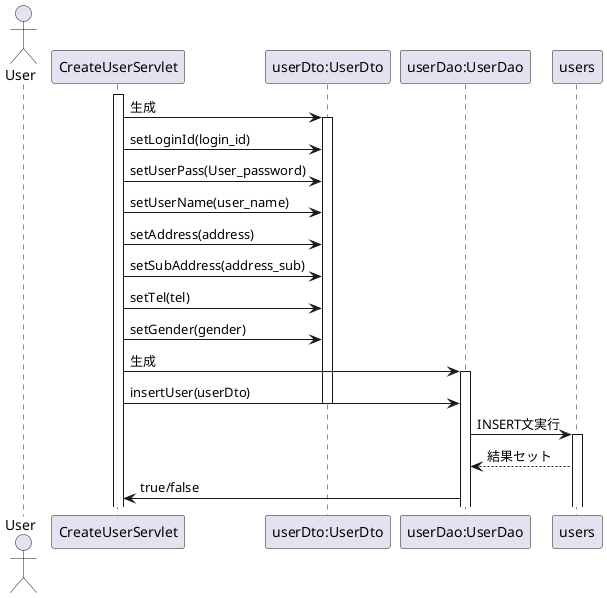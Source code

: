 @startuml 
actor User
participant "CreateUserServlet" as A
participant "userDto:UserDto" as B
participant "userDao:UserDao" as C
participant "users" as D
activate A
A -> B: 生成
activate B
A -> B: setLoginId(login_id)
A -> B: setUserPass(User_password)
A -> B: setUserName(user_name)
A -> B: setAddress(address)
A -> B: setSubAddress(address_sub)
A -> B: setTel(tel)
A -> B: setGender(gender)
A -> C: 生成
activate C
A -> C: insertUser(userDto)
deactivate B
C -> D: INSERT文実行
activate D
D --> C: 結果セット
C -> A: true/false
@enduml
